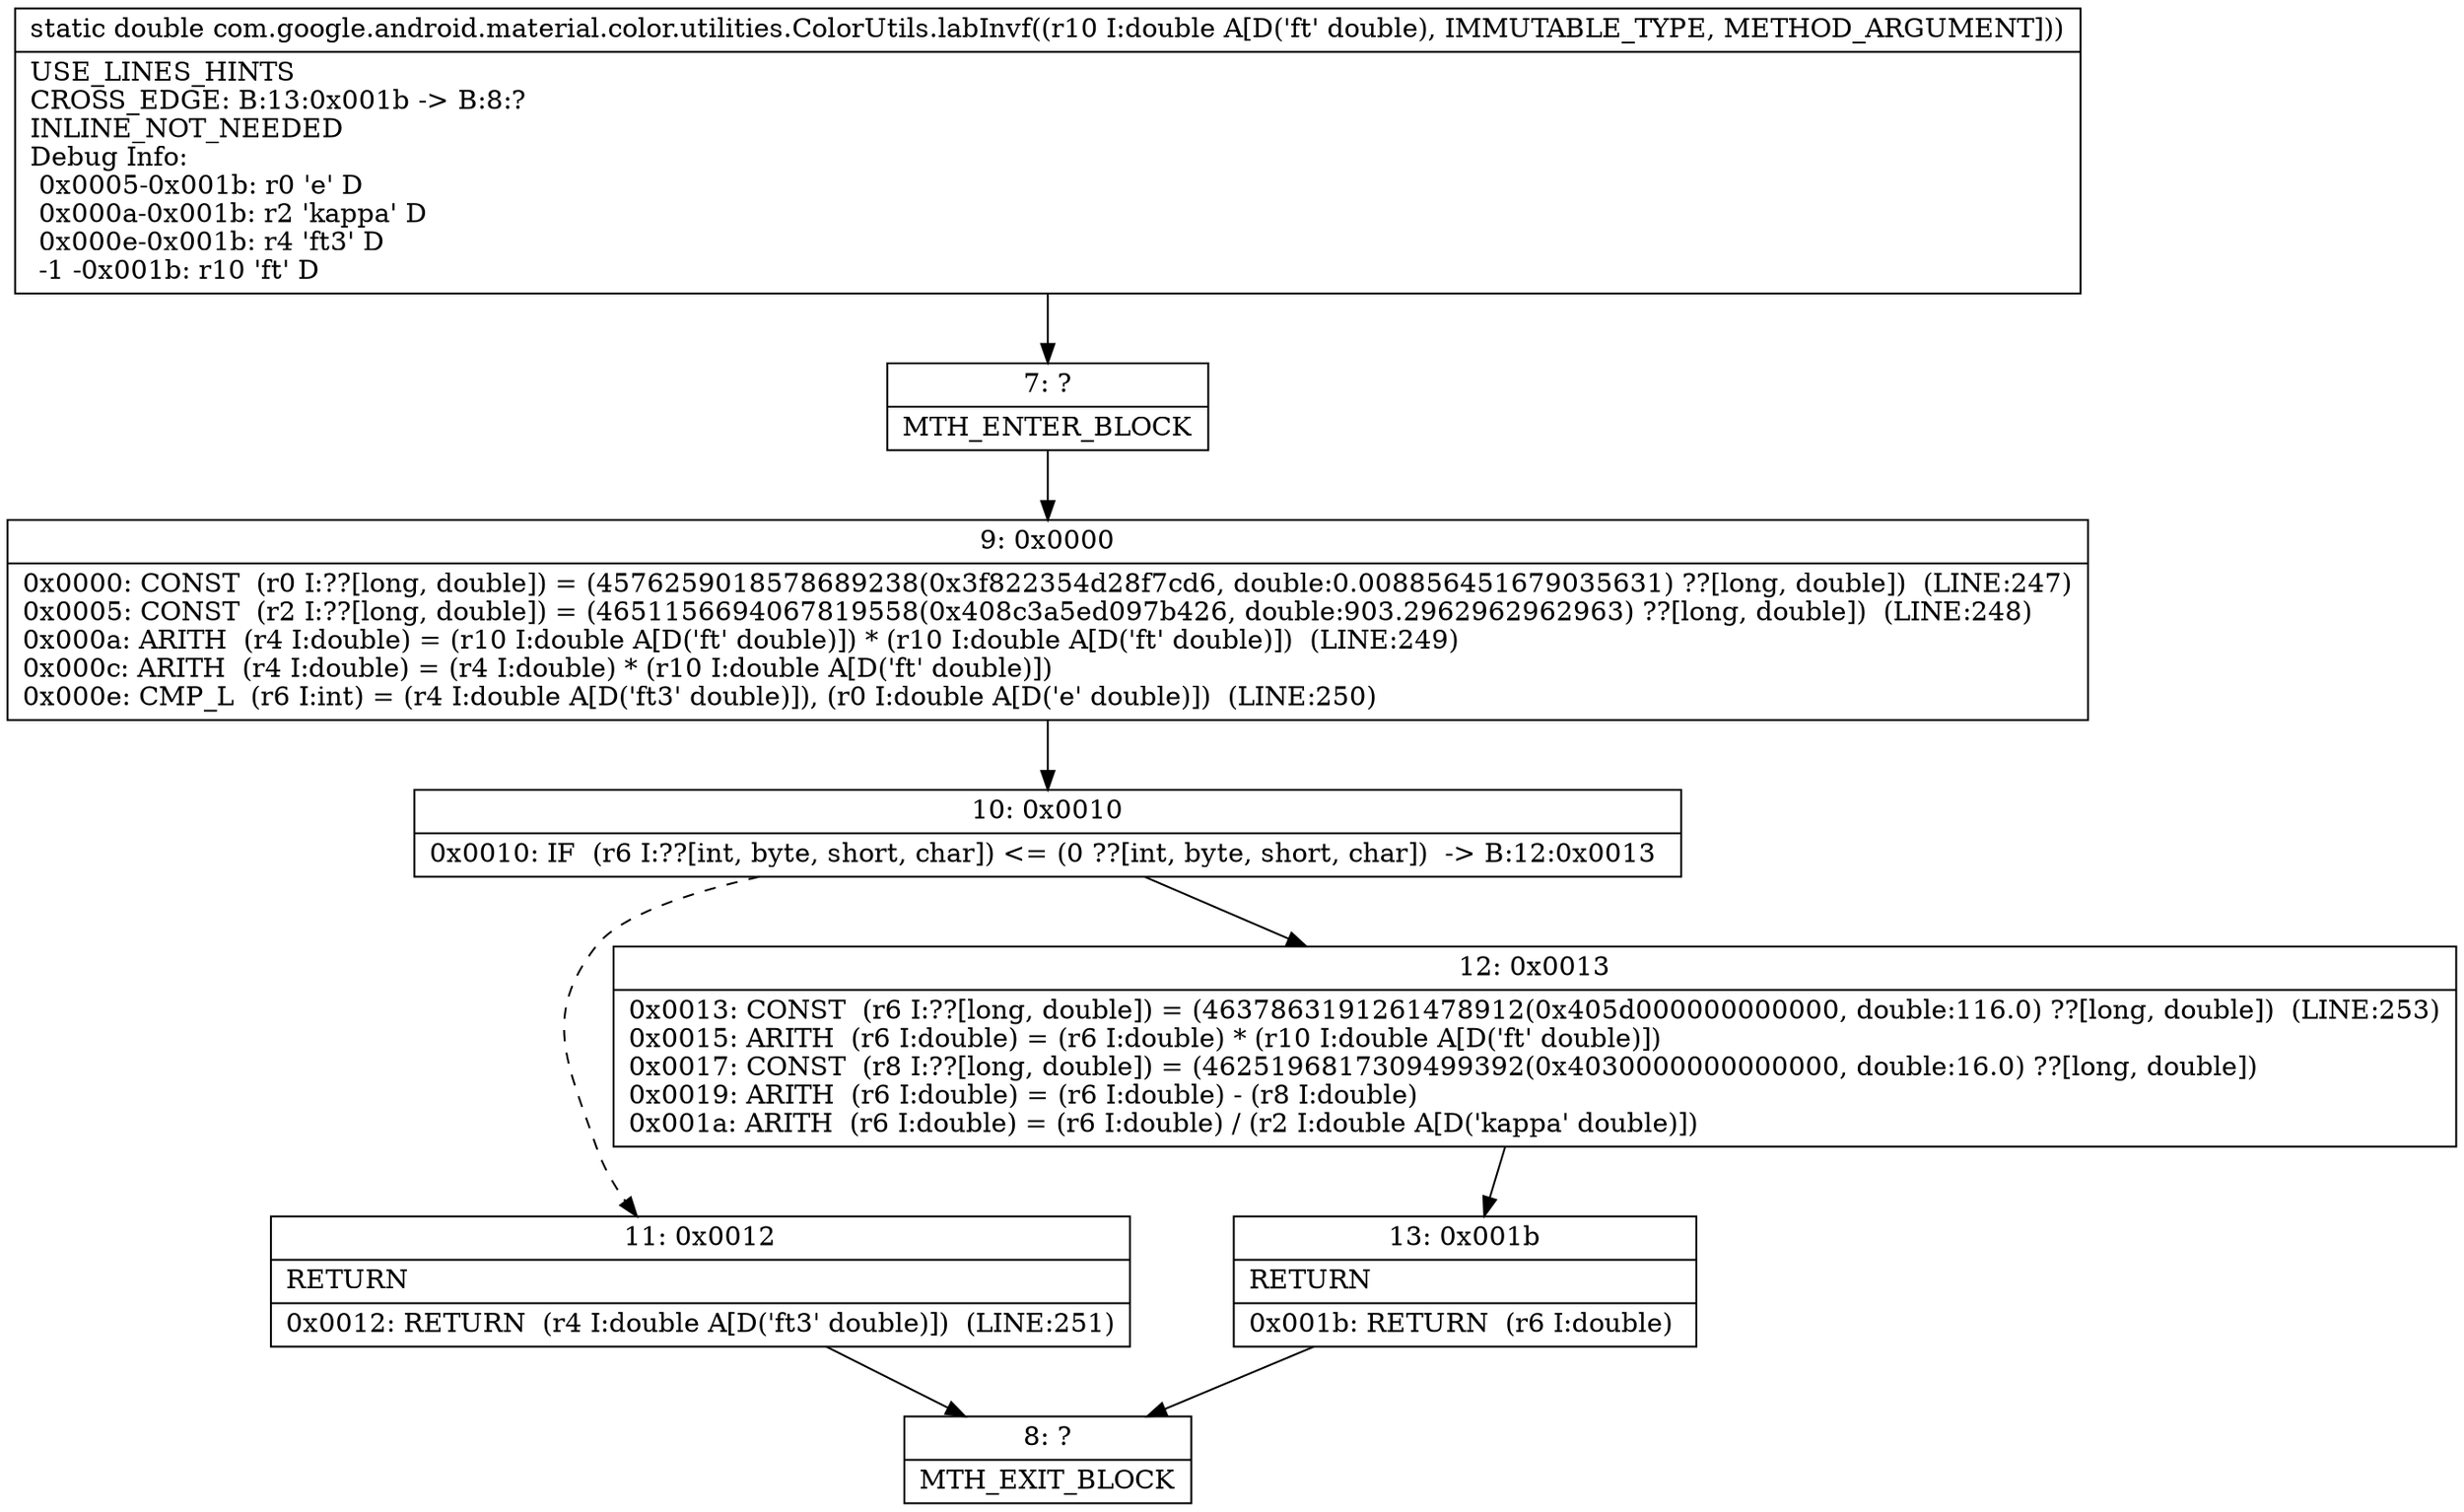 digraph "CFG forcom.google.android.material.color.utilities.ColorUtils.labInvf(D)D" {
Node_7 [shape=record,label="{7\:\ ?|MTH_ENTER_BLOCK\l}"];
Node_9 [shape=record,label="{9\:\ 0x0000|0x0000: CONST  (r0 I:??[long, double]) = (4576259018578689238(0x3f822354d28f7cd6, double:0.008856451679035631) ??[long, double])  (LINE:247)\l0x0005: CONST  (r2 I:??[long, double]) = (4651156694067819558(0x408c3a5ed097b426, double:903.2962962962963) ??[long, double])  (LINE:248)\l0x000a: ARITH  (r4 I:double) = (r10 I:double A[D('ft' double)]) * (r10 I:double A[D('ft' double)])  (LINE:249)\l0x000c: ARITH  (r4 I:double) = (r4 I:double) * (r10 I:double A[D('ft' double)]) \l0x000e: CMP_L  (r6 I:int) = (r4 I:double A[D('ft3' double)]), (r0 I:double A[D('e' double)])  (LINE:250)\l}"];
Node_10 [shape=record,label="{10\:\ 0x0010|0x0010: IF  (r6 I:??[int, byte, short, char]) \<= (0 ??[int, byte, short, char])  \-\> B:12:0x0013 \l}"];
Node_11 [shape=record,label="{11\:\ 0x0012|RETURN\l|0x0012: RETURN  (r4 I:double A[D('ft3' double)])  (LINE:251)\l}"];
Node_8 [shape=record,label="{8\:\ ?|MTH_EXIT_BLOCK\l}"];
Node_12 [shape=record,label="{12\:\ 0x0013|0x0013: CONST  (r6 I:??[long, double]) = (4637863191261478912(0x405d000000000000, double:116.0) ??[long, double])  (LINE:253)\l0x0015: ARITH  (r6 I:double) = (r6 I:double) * (r10 I:double A[D('ft' double)]) \l0x0017: CONST  (r8 I:??[long, double]) = (4625196817309499392(0x4030000000000000, double:16.0) ??[long, double]) \l0x0019: ARITH  (r6 I:double) = (r6 I:double) \- (r8 I:double) \l0x001a: ARITH  (r6 I:double) = (r6 I:double) \/ (r2 I:double A[D('kappa' double)]) \l}"];
Node_13 [shape=record,label="{13\:\ 0x001b|RETURN\l|0x001b: RETURN  (r6 I:double) \l}"];
MethodNode[shape=record,label="{static double com.google.android.material.color.utilities.ColorUtils.labInvf((r10 I:double A[D('ft' double), IMMUTABLE_TYPE, METHOD_ARGUMENT]))  | USE_LINES_HINTS\lCROSS_EDGE: B:13:0x001b \-\> B:8:?\lINLINE_NOT_NEEDED\lDebug Info:\l  0x0005\-0x001b: r0 'e' D\l  0x000a\-0x001b: r2 'kappa' D\l  0x000e\-0x001b: r4 'ft3' D\l  \-1 \-0x001b: r10 'ft' D\l}"];
MethodNode -> Node_7;Node_7 -> Node_9;
Node_9 -> Node_10;
Node_10 -> Node_11[style=dashed];
Node_10 -> Node_12;
Node_11 -> Node_8;
Node_12 -> Node_13;
Node_13 -> Node_8;
}


